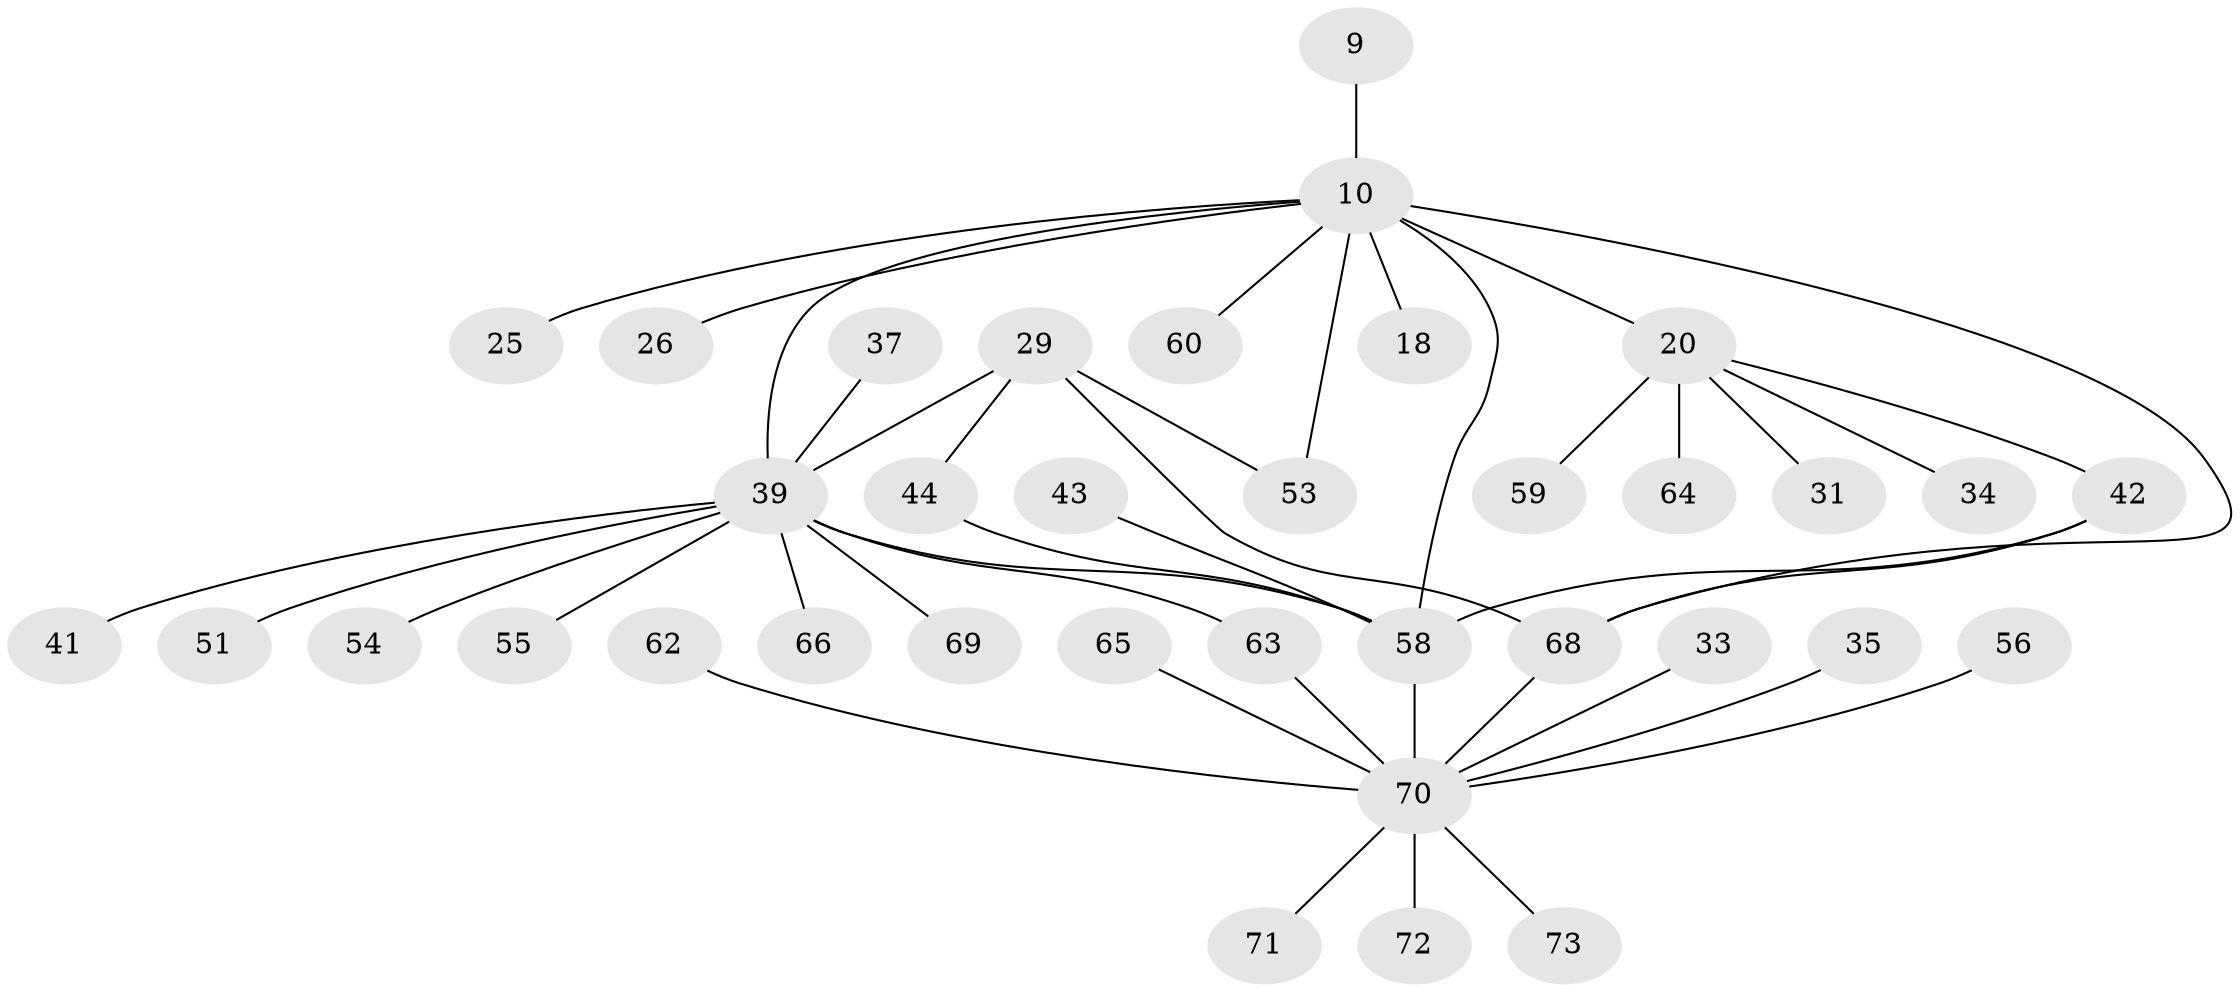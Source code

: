 // original degree distribution, {8: 0.0410958904109589, 5: 0.0410958904109589, 6: 0.0273972602739726, 2: 0.2054794520547945, 3: 0.1643835616438356, 4: 0.0547945205479452, 1: 0.4520547945205479, 12: 0.0136986301369863}
// Generated by graph-tools (version 1.1) at 2025/48/03/09/25 04:48:28]
// undirected, 36 vertices, 43 edges
graph export_dot {
graph [start="1"]
  node [color=gray90,style=filled];
  9 [super="+6"];
  10 [super="+2+4"];
  18;
  20 [super="+13"];
  25;
  26;
  29 [super="+16"];
  31;
  33;
  34;
  35;
  37;
  39 [super="+8+11+19+28"];
  41;
  42 [super="+14"];
  43 [super="+38"];
  44;
  51;
  53 [super="+46"];
  54;
  55 [super="+52"];
  56;
  58 [super="+40+1"];
  59 [super="+57"];
  60;
  62 [super="+27"];
  63 [super="+61"];
  64;
  65;
  66;
  68 [super="+67+50"];
  69 [super="+49"];
  70 [super="+17+30+21+32"];
  71;
  72;
  73;
  9 -- 10;
  10 -- 20 [weight=2];
  10 -- 18;
  10 -- 26;
  10 -- 60;
  10 -- 25;
  10 -- 39 [weight=2];
  10 -- 68 [weight=2];
  10 -- 53;
  10 -- 58;
  20 -- 34;
  20 -- 64;
  20 -- 42;
  20 -- 31;
  20 -- 59;
  29 -- 39;
  29 -- 44;
  29 -- 68 [weight=2];
  29 -- 53;
  33 -- 70;
  35 -- 70;
  37 -- 39;
  39 -- 51;
  39 -- 66;
  39 -- 41;
  39 -- 54;
  39 -- 63;
  39 -- 69;
  39 -- 55;
  39 -- 58;
  42 -- 68;
  42 -- 58;
  43 -- 58;
  44 -- 58;
  56 -- 70;
  58 -- 70 [weight=3];
  62 -- 70;
  63 -- 70;
  65 -- 70;
  68 -- 70;
  70 -- 71;
  70 -- 72;
  70 -- 73;
}
